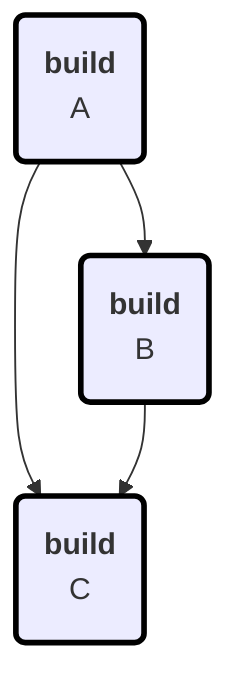 flowchart TD
classDef build stroke:red,stroke-width:3px
classDef restore stroke:orange,stroke-width:3px
classDef ignore stroke:black,stroke-width:3px
a:build("<b>build</b> 
A")
b:build("<b>build</b> 
B")
c:build("<b>build</b> 
C")
a:build --> b:build
a:build --> c:build
class a:build ignore
b:build --> c:build
class b:build ignore
class c:build ignore